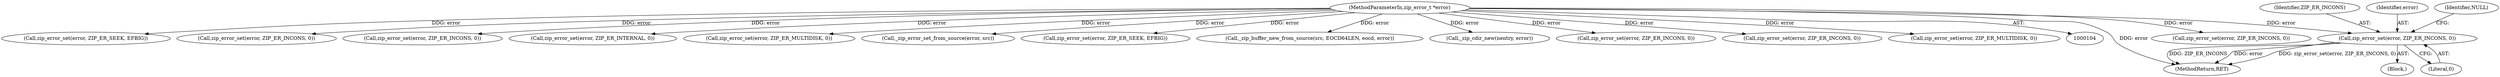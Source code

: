 digraph "0_libzip_9b46957ec98d85a572e9ef98301247f39338a3b5@pointer" {
"1000169" [label="(Call,zip_error_set(error, ZIP_ER_INCONS, 0))"];
"1000109" [label="(MethodParameterIn,zip_error_t *error)"];
"1000483" [label="(MethodReturn,RET)"];
"1000171" [label="(Identifier,ZIP_ER_INCONS)"];
"1000450" [label="(Call,zip_error_set(error, ZIP_ER_INCONS, 0))"];
"1000170" [label="(Identifier,error)"];
"1000154" [label="(Call,zip_error_set(error, ZIP_ER_SEEK, EFBIG))"];
"1000169" [label="(Call,zip_error_set(error, ZIP_ER_INCONS, 0))"];
"1000174" [label="(Identifier,NULL)"];
"1000240" [label="(Call,zip_error_set(error, ZIP_ER_INCONS, 0))"];
"1000270" [label="(Call,zip_error_set(error, ZIP_ER_INCONS, 0))"];
"1000389" [label="(Call,zip_error_set(error, ZIP_ER_INTERNAL, 0))"];
"1000341" [label="(Call,zip_error_set(error, ZIP_ER_MULTIDISK, 0))"];
"1000168" [label="(Block,)"];
"1000209" [label="(Call,_zip_error_set_from_source(error, src))"];
"1000416" [label="(Call,zip_error_set(error, ZIP_ER_SEEK, EFBIG))"];
"1000218" [label="(Call,_zip_buffer_new_from_source(src, EOCD64LEN, eocd, error))"];
"1000460" [label="(Call,_zip_cdir_new(nentry, error))"];
"1000172" [label="(Literal,0)"];
"1000431" [label="(Call,zip_error_set(error, ZIP_ER_INCONS, 0))"];
"1000321" [label="(Call,zip_error_set(error, ZIP_ER_INCONS, 0))"];
"1000365" [label="(Call,zip_error_set(error, ZIP_ER_MULTIDISK, 0))"];
"1000109" [label="(MethodParameterIn,zip_error_t *error)"];
"1000169" -> "1000168"  [label="AST: "];
"1000169" -> "1000172"  [label="CFG: "];
"1000170" -> "1000169"  [label="AST: "];
"1000171" -> "1000169"  [label="AST: "];
"1000172" -> "1000169"  [label="AST: "];
"1000174" -> "1000169"  [label="CFG: "];
"1000169" -> "1000483"  [label="DDG: zip_error_set(error, ZIP_ER_INCONS, 0)"];
"1000169" -> "1000483"  [label="DDG: ZIP_ER_INCONS"];
"1000169" -> "1000483"  [label="DDG: error"];
"1000109" -> "1000169"  [label="DDG: error"];
"1000109" -> "1000104"  [label="AST: "];
"1000109" -> "1000483"  [label="DDG: error"];
"1000109" -> "1000154"  [label="DDG: error"];
"1000109" -> "1000209"  [label="DDG: error"];
"1000109" -> "1000218"  [label="DDG: error"];
"1000109" -> "1000240"  [label="DDG: error"];
"1000109" -> "1000270"  [label="DDG: error"];
"1000109" -> "1000321"  [label="DDG: error"];
"1000109" -> "1000341"  [label="DDG: error"];
"1000109" -> "1000365"  [label="DDG: error"];
"1000109" -> "1000389"  [label="DDG: error"];
"1000109" -> "1000416"  [label="DDG: error"];
"1000109" -> "1000431"  [label="DDG: error"];
"1000109" -> "1000450"  [label="DDG: error"];
"1000109" -> "1000460"  [label="DDG: error"];
}
